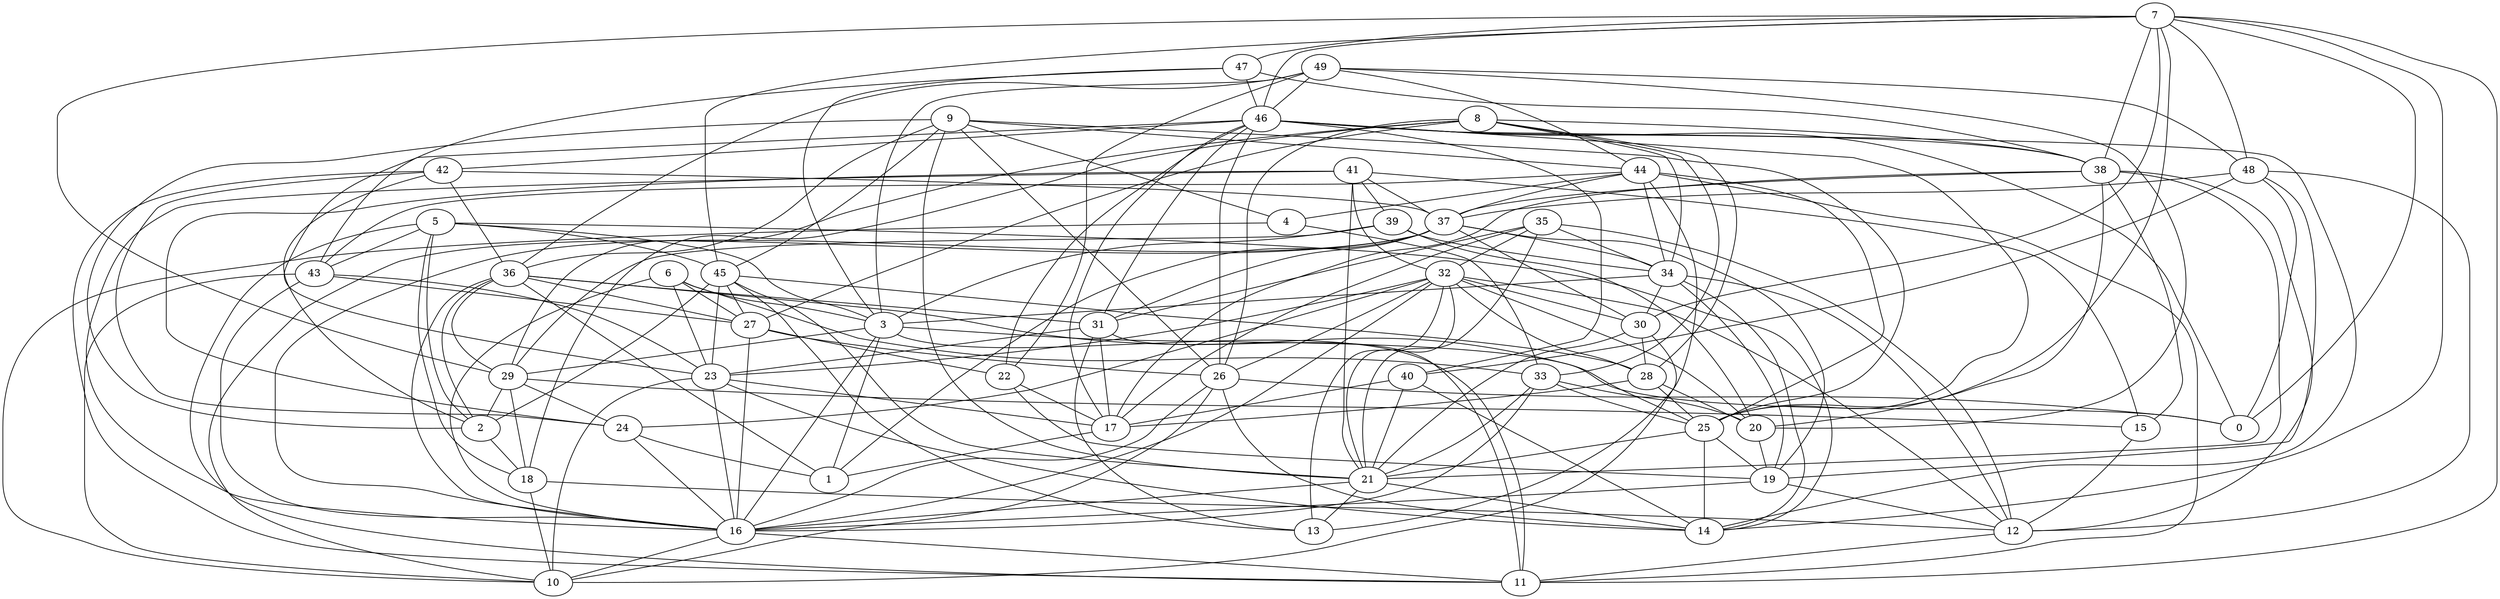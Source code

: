 digraph GG_graph {

subgraph G_graph {
edge [color = black]
"43" -> "16" [dir = none]
"43" -> "27" [dir = none]
"5" -> "14" [dir = none]
"5" -> "45" [dir = none]
"45" -> "27" [dir = none]
"45" -> "21" [dir = none]
"3" -> "1" [dir = none]
"3" -> "16" [dir = none]
"6" -> "23" [dir = none]
"6" -> "3" [dir = none]
"30" -> "28" [dir = none]
"37" -> "34" [dir = none]
"37" -> "31" [dir = none]
"37" -> "30" [dir = none]
"37" -> "16" [dir = none]
"37" -> "10" [dir = none]
"31" -> "17" [dir = none]
"23" -> "10" [dir = none]
"23" -> "14" [dir = none]
"23" -> "16" [dir = none]
"23" -> "17" [dir = none]
"40" -> "17" [dir = none]
"40" -> "14" [dir = none]
"46" -> "26" [dir = none]
"46" -> "22" [dir = none]
"46" -> "31" [dir = none]
"46" -> "17" [dir = none]
"46" -> "25" [dir = none]
"46" -> "38" [dir = none]
"46" -> "0" [dir = none]
"46" -> "40" [dir = none]
"9" -> "2" [dir = none]
"9" -> "45" [dir = none]
"9" -> "4" [dir = none]
"9" -> "36" [dir = none]
"9" -> "44" [dir = none]
"27" -> "16" [dir = none]
"35" -> "12" [dir = none]
"35" -> "32" [dir = none]
"18" -> "12" [dir = none]
"48" -> "0" [dir = none]
"48" -> "19" [dir = none]
"36" -> "16" [dir = none]
"36" -> "27" [dir = none]
"36" -> "31" [dir = none]
"36" -> "2" [dir = none]
"36" -> "1" [dir = none]
"36" -> "25" [dir = none]
"22" -> "19" [dir = none]
"24" -> "16" [dir = none]
"24" -> "1" [dir = none]
"26" -> "16" [dir = none]
"32" -> "28" [dir = none]
"32" -> "30" [dir = none]
"32" -> "12" [dir = none]
"32" -> "13" [dir = none]
"41" -> "16" [dir = none]
"41" -> "37" [dir = none]
"41" -> "32" [dir = none]
"29" -> "18" [dir = none]
"29" -> "15" [dir = none]
"38" -> "15" [dir = none]
"38" -> "37" [dir = none]
"38" -> "12" [dir = none]
"38" -> "20" [dir = none]
"8" -> "27" [dir = none]
"8" -> "29" [dir = none]
"8" -> "34" [dir = none]
"8" -> "38" [dir = none]
"47" -> "3" [dir = none]
"47" -> "46" [dir = none]
"16" -> "11" [dir = none]
"44" -> "13" [dir = none]
"44" -> "34" [dir = none]
"44" -> "37" [dir = none]
"12" -> "11" [dir = none]
"7" -> "46" [dir = none]
"7" -> "48" [dir = none]
"7" -> "11" [dir = none]
"7" -> "0" [dir = none]
"7" -> "29" [dir = none]
"34" -> "19" [dir = none]
"34" -> "12" [dir = none]
"34" -> "14" [dir = none]
"39" -> "3" [dir = none]
"39" -> "20" [dir = none]
"20" -> "19" [dir = none]
"33" -> "21" [dir = none]
"33" -> "16" [dir = none]
"33" -> "25" [dir = none]
"4" -> "10" [dir = none]
"42" -> "36" [dir = none]
"42" -> "37" [dir = none]
"42" -> "11" [dir = none]
"49" -> "46" [dir = none]
"49" -> "36" [dir = none]
"49" -> "22" [dir = none]
"49" -> "3" [dir = none]
"7" -> "30" [dir = none]
"15" -> "12" [dir = none]
"5" -> "11" [dir = none]
"31" -> "11" [dir = none]
"25" -> "21" [dir = none]
"5" -> "43" [dir = none]
"3" -> "0" [dir = none]
"45" -> "2" [dir = none]
"46" -> "42" [dir = none]
"25" -> "14" [dir = none]
"43" -> "10" [dir = none]
"39" -> "29" [dir = none]
"6" -> "16" [dir = none]
"5" -> "18" [dir = none]
"49" -> "44" [dir = none]
"47" -> "43" [dir = none]
"35" -> "34" [dir = none]
"32" -> "20" [dir = none]
"19" -> "16" [dir = none]
"9" -> "21" [dir = none]
"7" -> "25" [dir = none]
"35" -> "21" [dir = none]
"7" -> "47" [dir = none]
"26" -> "0" [dir = none]
"9" -> "26" [dir = none]
"44" -> "4" [dir = none]
"32" -> "26" [dir = none]
"32" -> "24" [dir = none]
"42" -> "24" [dir = none]
"7" -> "14" [dir = none]
"3" -> "29" [dir = none]
"21" -> "13" [dir = none]
"2" -> "18" [dir = none]
"31" -> "13" [dir = none]
"48" -> "12" [dir = none]
"19" -> "12" [dir = none]
"44" -> "11" [dir = none]
"37" -> "19" [dir = none]
"5" -> "2" [dir = none]
"3" -> "11" [dir = none]
"41" -> "24" [dir = none]
"29" -> "24" [dir = none]
"8" -> "28" [dir = none]
"44" -> "43" [dir = none]
"34" -> "30" [dir = none]
"41" -> "39" [dir = none]
"8" -> "18" [dir = none]
"26" -> "10" [dir = none]
"28" -> "17" [dir = none]
"22" -> "17" [dir = none]
"49" -> "20" [dir = none]
"47" -> "38" [dir = none]
"49" -> "48" [dir = none]
"5" -> "3" [dir = none]
"30" -> "21" [dir = none]
"7" -> "38" [dir = none]
"35" -> "31" [dir = none]
"25" -> "19" [dir = none]
"40" -> "21" [dir = none]
"31" -> "23" [dir = none]
"38" -> "21" [dir = none]
"21" -> "16" [dir = none]
"33" -> "20" [dir = none]
"45" -> "28" [dir = none]
"45" -> "13" [dir = none]
"34" -> "3" [dir = none]
"32" -> "16" [dir = none]
"9" -> "25" [dir = none]
"48" -> "40" [dir = none]
"36" -> "29" [dir = none]
"6" -> "27" [dir = none]
"27" -> "26" [dir = none]
"48" -> "37" [dir = none]
"30" -> "10" [dir = none]
"26" -> "14" [dir = none]
"42" -> "2" [dir = none]
"29" -> "2" [dir = none]
"45" -> "23" [dir = none]
"28" -> "20" [dir = none]
"6" -> "33" [dir = none]
"16" -> "10" [dir = none]
"4" -> "33" [dir = none]
"21" -> "14" [dir = none]
"32" -> "21" [dir = none]
"27" -> "22" [dir = none]
"37" -> "1" [dir = none]
"44" -> "25" [dir = none]
"17" -> "1" [dir = none]
"41" -> "15" [dir = none]
"28" -> "25" [dir = none]
"38" -> "17" [dir = none]
"35" -> "17" [dir = none]
"46" -> "23" [dir = none]
"32" -> "23" [dir = none]
"18" -> "10" [dir = none]
"41" -> "21" [dir = none]
"46" -> "14" [dir = none]
"8" -> "26" [dir = none]
"8" -> "33" [dir = none]
"43" -> "23" [dir = none]
"7" -> "45" [dir = none]
"39" -> "34" [dir = none]
}

}
